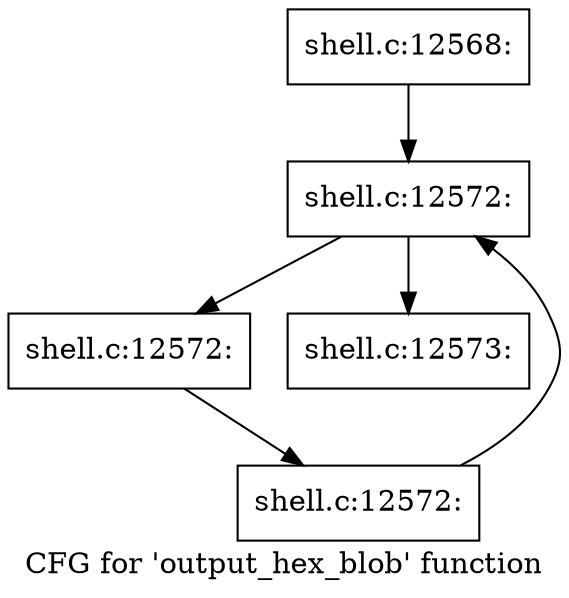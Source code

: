 digraph "CFG for 'output_hex_blob' function" {
	label="CFG for 'output_hex_blob' function";

	Node0x56027728fe20 [shape=record,label="{shell.c:12568:}"];
	Node0x56027728fe20 -> Node0x56027729e690;
	Node0x56027729e690 [shape=record,label="{shell.c:12572:}"];
	Node0x56027729e690 -> Node0x56027729e8b0;
	Node0x56027729e690 -> Node0x56027729e4e0;
	Node0x56027729e8b0 [shape=record,label="{shell.c:12572:}"];
	Node0x56027729e8b0 -> Node0x56027729e820;
	Node0x56027729e820 [shape=record,label="{shell.c:12572:}"];
	Node0x56027729e820 -> Node0x56027729e690;
	Node0x56027729e4e0 [shape=record,label="{shell.c:12573:}"];
}
